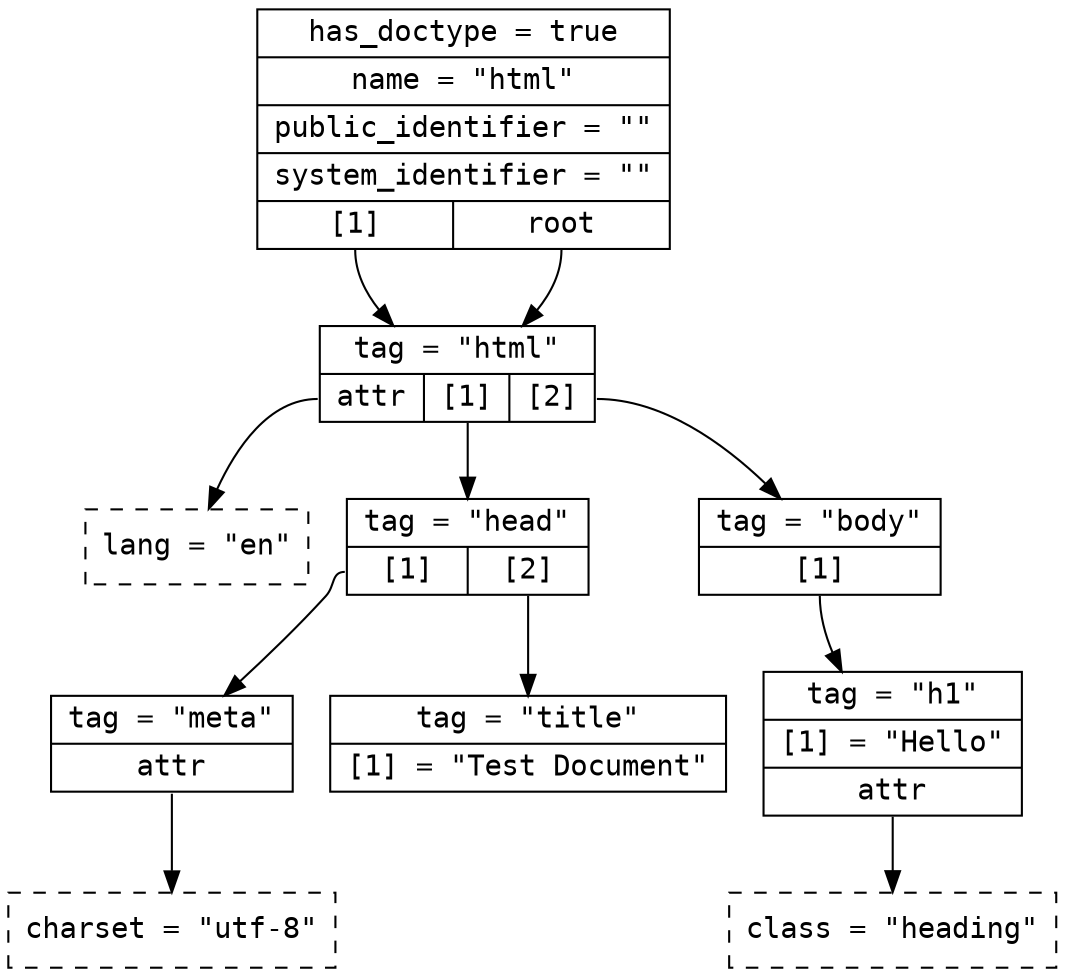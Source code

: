 // This graph illustrates the parse structure of graph.html
// To compile, use: dot -T png -o graph.png graph.dot
// or run "make examples/graph.png" in the base directory

digraph {
    node      [shape=record fontname=monospace]

    doc       [label="{has_doctype = true|name = \"html\"|public_identifier = \"\"|system_identifier = \"\"|{<1>[1]|<root>root}}"]
    html      [label="{tag = \"html\"|{<attr>attr|<1>[1]|<2>[2]}}"]
    attr_html [label="{lang = \"en\"}" style=dashed]
    head      [label="{tag = \"head\"|{<1>[1]|<2>[2]}}"]
    title     [label="{tag = \"title\"|<1>[1] = \"Test Document\"}"]
    meta      [label="{tag = \"meta\"|<attr>attr}"]
    attr_meta [label="{charset = \"utf-8\"}" style=dashed]
    body      [label="{tag = \"body\"|{<1>[1]}}"]
    h1        [label="{tag = \"h1\"|[1] = \"Hello\"|<attr>attr}"]
    attr_h1   [label="{class = \"heading\"}" style=dashed]

    doc:root  -> html
    doc:1     -> html
    html:attr -> attr_html
    html:1    -> head
    html:2    -> body
    head:1    -> meta
    head:2    -> title
    meta:attr -> attr_meta
    body:1    -> h1
    h1:attr   -> attr_h1
}
